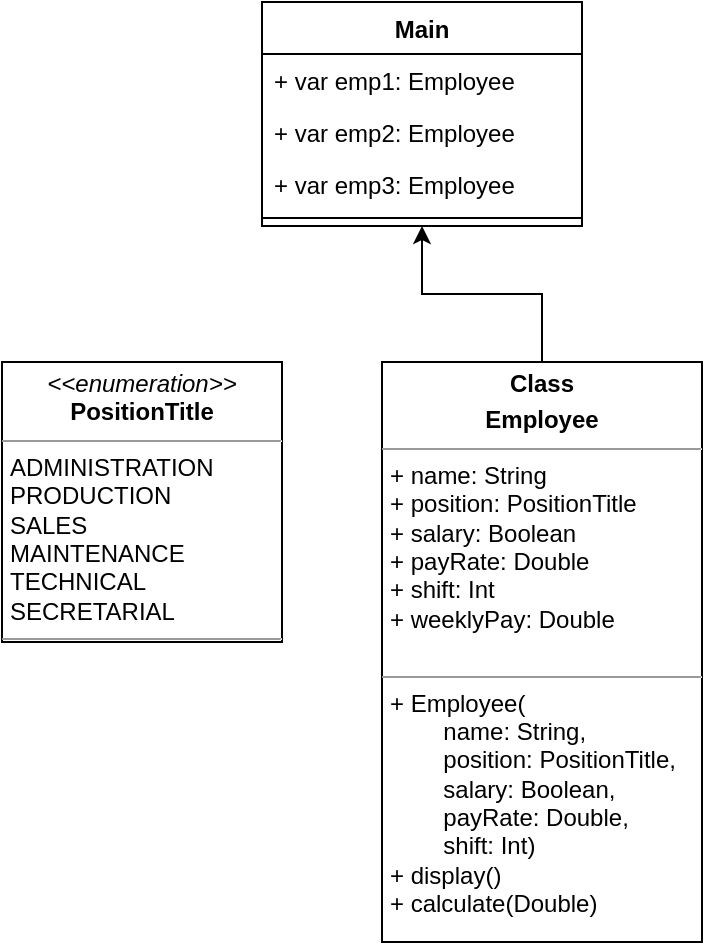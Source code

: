 <mxfile version="15.3.7" type="device"><diagram id="claeu6WAWiSQqIW2D2zR" name="Page-1"><mxGraphModel dx="879" dy="619" grid="1" gridSize="10" guides="1" tooltips="1" connect="1" arrows="1" fold="1" page="1" pageScale="1" pageWidth="850" pageHeight="1100" math="0" shadow="0"><root><mxCell id="0"/><mxCell id="1" parent="0"/><mxCell id="9w-eB9WPo1pxf8-qO4ou-4" value="Main" style="swimlane;fontStyle=1;align=center;verticalAlign=top;childLayout=stackLayout;horizontal=1;startSize=26;horizontalStack=0;resizeParent=1;resizeParentMax=0;resizeLast=0;collapsible=1;marginBottom=0;" vertex="1" parent="1"><mxGeometry x="300" y="20" width="160" height="112" as="geometry"/></mxCell><mxCell id="9w-eB9WPo1pxf8-qO4ou-9" value="+ var emp1: Employee" style="text;strokeColor=none;fillColor=none;align=left;verticalAlign=top;spacingLeft=4;spacingRight=4;overflow=hidden;rotatable=0;points=[[0,0.5],[1,0.5]];portConstraint=eastwest;" vertex="1" parent="9w-eB9WPo1pxf8-qO4ou-4"><mxGeometry y="26" width="160" height="26" as="geometry"/></mxCell><mxCell id="9w-eB9WPo1pxf8-qO4ou-5" value="+ var emp2: Employee&#10;" style="text;strokeColor=none;fillColor=none;align=left;verticalAlign=top;spacingLeft=4;spacingRight=4;overflow=hidden;rotatable=0;points=[[0,0.5],[1,0.5]];portConstraint=eastwest;" vertex="1" parent="9w-eB9WPo1pxf8-qO4ou-4"><mxGeometry y="52" width="160" height="26" as="geometry"/></mxCell><mxCell id="9w-eB9WPo1pxf8-qO4ou-10" value="+ var emp3: Employee" style="text;strokeColor=none;fillColor=none;align=left;verticalAlign=top;spacingLeft=4;spacingRight=4;overflow=hidden;rotatable=0;points=[[0,0.5],[1,0.5]];portConstraint=eastwest;" vertex="1" parent="9w-eB9WPo1pxf8-qO4ou-4"><mxGeometry y="78" width="160" height="26" as="geometry"/></mxCell><mxCell id="9w-eB9WPo1pxf8-qO4ou-6" value="" style="line;strokeWidth=1;fillColor=none;align=left;verticalAlign=middle;spacingTop=-1;spacingLeft=3;spacingRight=3;rotatable=0;labelPosition=right;points=[];portConstraint=eastwest;" vertex="1" parent="9w-eB9WPo1pxf8-qO4ou-4"><mxGeometry y="104" width="160" height="8" as="geometry"/></mxCell><mxCell id="9w-eB9WPo1pxf8-qO4ou-16" value="&lt;p style=&quot;margin: 0px ; margin-top: 4px ; text-align: center&quot;&gt;&lt;i&gt;&amp;lt;&amp;lt;enumeration&amp;gt;&amp;gt;&lt;/i&gt;&lt;br&gt;&lt;b&gt;PositionTitle&lt;/b&gt;&lt;/p&gt;&lt;hr size=&quot;1&quot;&gt;&lt;p style=&quot;margin: 0px ; margin-left: 4px&quot;&gt;ADMINISTRATION&lt;/p&gt;&lt;p style=&quot;margin: 0px ; margin-left: 4px&quot;&gt;PRODUCTION&lt;/p&gt;&lt;p style=&quot;margin: 0px ; margin-left: 4px&quot;&gt;SALES&lt;br&gt;MAINTENANCE&lt;/p&gt;&lt;p style=&quot;margin: 0px ; margin-left: 4px&quot;&gt;TECHNICAL&lt;/p&gt;&lt;p style=&quot;margin: 0px ; margin-left: 4px&quot;&gt;SECRETARIAL&lt;/p&gt;&lt;hr size=&quot;1&quot;&gt;&lt;p style=&quot;margin: 0px ; margin-left: 4px&quot;&gt;&lt;br&gt;&lt;/p&gt;" style="verticalAlign=top;align=left;overflow=fill;fontSize=12;fontFamily=Helvetica;html=1;" vertex="1" parent="1"><mxGeometry x="170" y="200" width="140" height="140" as="geometry"/></mxCell><mxCell id="9w-eB9WPo1pxf8-qO4ou-30" style="edgeStyle=orthogonalEdgeStyle;rounded=0;orthogonalLoop=1;jettySize=auto;html=1;entryX=0.5;entryY=1;entryDx=0;entryDy=0;" edge="1" parent="1" source="9w-eB9WPo1pxf8-qO4ou-26" target="9w-eB9WPo1pxf8-qO4ou-4"><mxGeometry relative="1" as="geometry"/></mxCell><mxCell id="9w-eB9WPo1pxf8-qO4ou-26" value="&lt;p style=&quot;margin: 0px ; margin-top: 4px ; text-align: center&quot;&gt;&lt;b&gt;Class&lt;/b&gt;&lt;/p&gt;&lt;p style=&quot;margin: 0px ; margin-top: 4px ; text-align: center&quot;&gt;&lt;b&gt;Employee&lt;/b&gt;&lt;/p&gt;&lt;hr size=&quot;1&quot;&gt;&lt;p style=&quot;margin: 0px ; margin-left: 4px&quot;&gt;+ name: String&lt;/p&gt;&lt;p style=&quot;margin: 0px ; margin-left: 4px&quot;&gt;+ position: PositionTitle&lt;/p&gt;&lt;p style=&quot;margin: 0px ; margin-left: 4px&quot;&gt;+ salary: Boolean&lt;/p&gt;&lt;p style=&quot;margin: 0px ; margin-left: 4px&quot;&gt;+ payRate: Double&lt;/p&gt;&lt;p style=&quot;margin: 0px ; margin-left: 4px&quot;&gt;+ shift: Int&lt;/p&gt;&lt;p style=&quot;margin: 0px ; margin-left: 4px&quot;&gt;+ weeklyPay: Double&lt;/p&gt;&lt;br&gt;&lt;hr size=&quot;1&quot;&gt;&lt;p style=&quot;margin: 0px ; margin-left: 4px&quot;&gt;+ Employee(&lt;/p&gt;&lt;p style=&quot;margin: 0px ; margin-left: 4px&quot;&gt;&lt;span style=&quot;white-space: pre&quot;&gt;&#9;&lt;/span&gt;name: String,&lt;/p&gt;&lt;p style=&quot;margin: 0px ; margin-left: 4px&quot;&gt;&lt;span style=&quot;white-space: pre&quot;&gt;&#9;&lt;/span&gt;position: PositionTitle,&lt;/p&gt;&lt;p style=&quot;margin: 0px ; margin-left: 4px&quot;&gt;&lt;span style=&quot;white-space: pre&quot;&gt;&#9;&lt;/span&gt;salary: Boolean,&lt;/p&gt;&lt;p style=&quot;margin: 0px ; margin-left: 4px&quot;&gt;&lt;span style=&quot;white-space: pre&quot;&gt;&#9;&lt;/span&gt;payRate: Double,&lt;/p&gt;&lt;p style=&quot;margin: 0px ; margin-left: 4px&quot;&gt;&lt;span&gt;&lt;span style=&quot;white-space: pre&quot;&gt;&#9;&lt;/span&gt;shift: Int)&amp;nbsp;&lt;/span&gt;&lt;/p&gt;&lt;p style=&quot;margin: 0px ; margin-left: 4px&quot;&gt;+ display()&lt;/p&gt;&lt;p style=&quot;margin: 0px ; margin-left: 4px&quot;&gt;+ calculate(Double)&lt;/p&gt;" style="verticalAlign=top;align=left;overflow=fill;fontSize=12;fontFamily=Helvetica;html=1;" vertex="1" parent="1"><mxGeometry x="360" y="200" width="160" height="290" as="geometry"/></mxCell></root></mxGraphModel></diagram></mxfile>